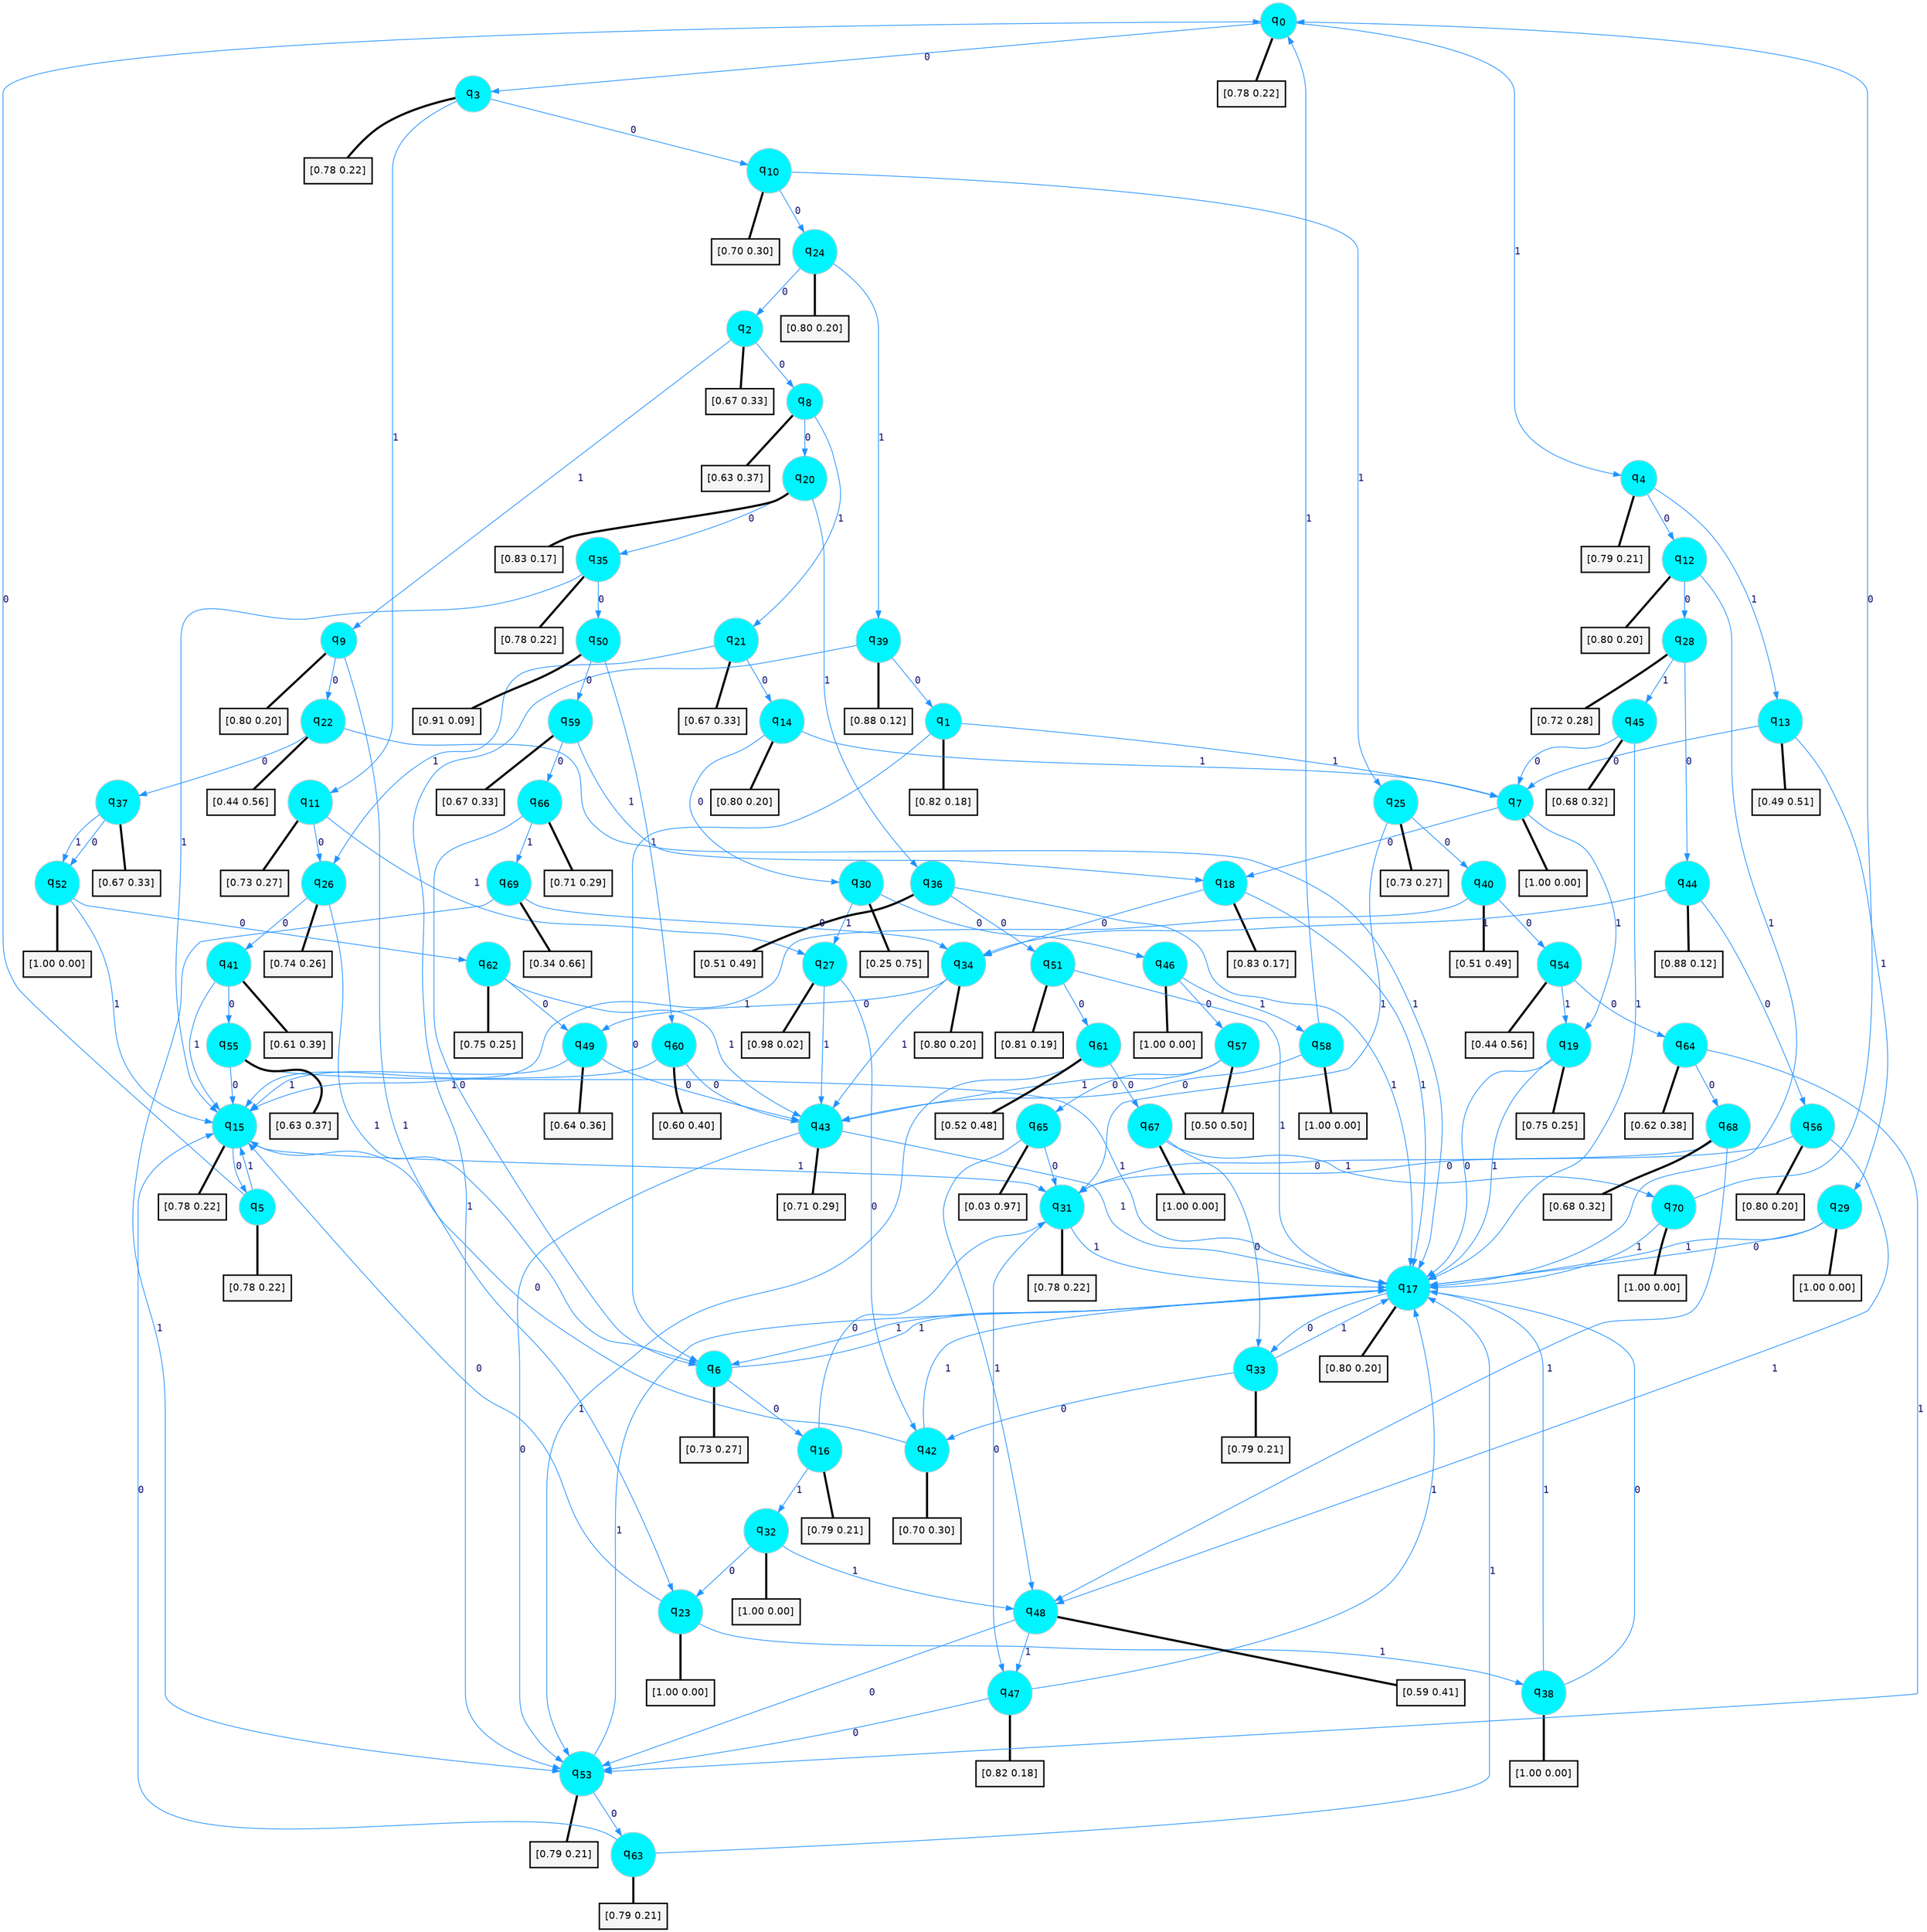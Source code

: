 digraph G {
graph [
bgcolor=transparent, dpi=300, rankdir=TD, size="40,25"];
node [
color=gray, fillcolor=turquoise1, fontcolor=black, fontname=Helvetica, fontsize=16, fontweight=bold, shape=circle, style=filled];
edge [
arrowsize=1, color=dodgerblue1, fontcolor=midnightblue, fontname=courier, fontweight=bold, penwidth=1, style=solid, weight=20];
0[label=<q<SUB>0</SUB>>];
1[label=<q<SUB>1</SUB>>];
2[label=<q<SUB>2</SUB>>];
3[label=<q<SUB>3</SUB>>];
4[label=<q<SUB>4</SUB>>];
5[label=<q<SUB>5</SUB>>];
6[label=<q<SUB>6</SUB>>];
7[label=<q<SUB>7</SUB>>];
8[label=<q<SUB>8</SUB>>];
9[label=<q<SUB>9</SUB>>];
10[label=<q<SUB>10</SUB>>];
11[label=<q<SUB>11</SUB>>];
12[label=<q<SUB>12</SUB>>];
13[label=<q<SUB>13</SUB>>];
14[label=<q<SUB>14</SUB>>];
15[label=<q<SUB>15</SUB>>];
16[label=<q<SUB>16</SUB>>];
17[label=<q<SUB>17</SUB>>];
18[label=<q<SUB>18</SUB>>];
19[label=<q<SUB>19</SUB>>];
20[label=<q<SUB>20</SUB>>];
21[label=<q<SUB>21</SUB>>];
22[label=<q<SUB>22</SUB>>];
23[label=<q<SUB>23</SUB>>];
24[label=<q<SUB>24</SUB>>];
25[label=<q<SUB>25</SUB>>];
26[label=<q<SUB>26</SUB>>];
27[label=<q<SUB>27</SUB>>];
28[label=<q<SUB>28</SUB>>];
29[label=<q<SUB>29</SUB>>];
30[label=<q<SUB>30</SUB>>];
31[label=<q<SUB>31</SUB>>];
32[label=<q<SUB>32</SUB>>];
33[label=<q<SUB>33</SUB>>];
34[label=<q<SUB>34</SUB>>];
35[label=<q<SUB>35</SUB>>];
36[label=<q<SUB>36</SUB>>];
37[label=<q<SUB>37</SUB>>];
38[label=<q<SUB>38</SUB>>];
39[label=<q<SUB>39</SUB>>];
40[label=<q<SUB>40</SUB>>];
41[label=<q<SUB>41</SUB>>];
42[label=<q<SUB>42</SUB>>];
43[label=<q<SUB>43</SUB>>];
44[label=<q<SUB>44</SUB>>];
45[label=<q<SUB>45</SUB>>];
46[label=<q<SUB>46</SUB>>];
47[label=<q<SUB>47</SUB>>];
48[label=<q<SUB>48</SUB>>];
49[label=<q<SUB>49</SUB>>];
50[label=<q<SUB>50</SUB>>];
51[label=<q<SUB>51</SUB>>];
52[label=<q<SUB>52</SUB>>];
53[label=<q<SUB>53</SUB>>];
54[label=<q<SUB>54</SUB>>];
55[label=<q<SUB>55</SUB>>];
56[label=<q<SUB>56</SUB>>];
57[label=<q<SUB>57</SUB>>];
58[label=<q<SUB>58</SUB>>];
59[label=<q<SUB>59</SUB>>];
60[label=<q<SUB>60</SUB>>];
61[label=<q<SUB>61</SUB>>];
62[label=<q<SUB>62</SUB>>];
63[label=<q<SUB>63</SUB>>];
64[label=<q<SUB>64</SUB>>];
65[label=<q<SUB>65</SUB>>];
66[label=<q<SUB>66</SUB>>];
67[label=<q<SUB>67</SUB>>];
68[label=<q<SUB>68</SUB>>];
69[label=<q<SUB>69</SUB>>];
70[label=<q<SUB>70</SUB>>];
71[label="[0.78 0.22]", shape=box,fontcolor=black, fontname=Helvetica, fontsize=14, penwidth=2, fillcolor=whitesmoke,color=black];
72[label="[0.82 0.18]", shape=box,fontcolor=black, fontname=Helvetica, fontsize=14, penwidth=2, fillcolor=whitesmoke,color=black];
73[label="[0.67 0.33]", shape=box,fontcolor=black, fontname=Helvetica, fontsize=14, penwidth=2, fillcolor=whitesmoke,color=black];
74[label="[0.78 0.22]", shape=box,fontcolor=black, fontname=Helvetica, fontsize=14, penwidth=2, fillcolor=whitesmoke,color=black];
75[label="[0.79 0.21]", shape=box,fontcolor=black, fontname=Helvetica, fontsize=14, penwidth=2, fillcolor=whitesmoke,color=black];
76[label="[0.78 0.22]", shape=box,fontcolor=black, fontname=Helvetica, fontsize=14, penwidth=2, fillcolor=whitesmoke,color=black];
77[label="[0.73 0.27]", shape=box,fontcolor=black, fontname=Helvetica, fontsize=14, penwidth=2, fillcolor=whitesmoke,color=black];
78[label="[1.00 0.00]", shape=box,fontcolor=black, fontname=Helvetica, fontsize=14, penwidth=2, fillcolor=whitesmoke,color=black];
79[label="[0.63 0.37]", shape=box,fontcolor=black, fontname=Helvetica, fontsize=14, penwidth=2, fillcolor=whitesmoke,color=black];
80[label="[0.80 0.20]", shape=box,fontcolor=black, fontname=Helvetica, fontsize=14, penwidth=2, fillcolor=whitesmoke,color=black];
81[label="[0.70 0.30]", shape=box,fontcolor=black, fontname=Helvetica, fontsize=14, penwidth=2, fillcolor=whitesmoke,color=black];
82[label="[0.73 0.27]", shape=box,fontcolor=black, fontname=Helvetica, fontsize=14, penwidth=2, fillcolor=whitesmoke,color=black];
83[label="[0.80 0.20]", shape=box,fontcolor=black, fontname=Helvetica, fontsize=14, penwidth=2, fillcolor=whitesmoke,color=black];
84[label="[0.49 0.51]", shape=box,fontcolor=black, fontname=Helvetica, fontsize=14, penwidth=2, fillcolor=whitesmoke,color=black];
85[label="[0.80 0.20]", shape=box,fontcolor=black, fontname=Helvetica, fontsize=14, penwidth=2, fillcolor=whitesmoke,color=black];
86[label="[0.78 0.22]", shape=box,fontcolor=black, fontname=Helvetica, fontsize=14, penwidth=2, fillcolor=whitesmoke,color=black];
87[label="[0.79 0.21]", shape=box,fontcolor=black, fontname=Helvetica, fontsize=14, penwidth=2, fillcolor=whitesmoke,color=black];
88[label="[0.80 0.20]", shape=box,fontcolor=black, fontname=Helvetica, fontsize=14, penwidth=2, fillcolor=whitesmoke,color=black];
89[label="[0.83 0.17]", shape=box,fontcolor=black, fontname=Helvetica, fontsize=14, penwidth=2, fillcolor=whitesmoke,color=black];
90[label="[0.75 0.25]", shape=box,fontcolor=black, fontname=Helvetica, fontsize=14, penwidth=2, fillcolor=whitesmoke,color=black];
91[label="[0.83 0.17]", shape=box,fontcolor=black, fontname=Helvetica, fontsize=14, penwidth=2, fillcolor=whitesmoke,color=black];
92[label="[0.67 0.33]", shape=box,fontcolor=black, fontname=Helvetica, fontsize=14, penwidth=2, fillcolor=whitesmoke,color=black];
93[label="[0.44 0.56]", shape=box,fontcolor=black, fontname=Helvetica, fontsize=14, penwidth=2, fillcolor=whitesmoke,color=black];
94[label="[1.00 0.00]", shape=box,fontcolor=black, fontname=Helvetica, fontsize=14, penwidth=2, fillcolor=whitesmoke,color=black];
95[label="[0.80 0.20]", shape=box,fontcolor=black, fontname=Helvetica, fontsize=14, penwidth=2, fillcolor=whitesmoke,color=black];
96[label="[0.73 0.27]", shape=box,fontcolor=black, fontname=Helvetica, fontsize=14, penwidth=2, fillcolor=whitesmoke,color=black];
97[label="[0.74 0.26]", shape=box,fontcolor=black, fontname=Helvetica, fontsize=14, penwidth=2, fillcolor=whitesmoke,color=black];
98[label="[0.98 0.02]", shape=box,fontcolor=black, fontname=Helvetica, fontsize=14, penwidth=2, fillcolor=whitesmoke,color=black];
99[label="[0.72 0.28]", shape=box,fontcolor=black, fontname=Helvetica, fontsize=14, penwidth=2, fillcolor=whitesmoke,color=black];
100[label="[1.00 0.00]", shape=box,fontcolor=black, fontname=Helvetica, fontsize=14, penwidth=2, fillcolor=whitesmoke,color=black];
101[label="[0.25 0.75]", shape=box,fontcolor=black, fontname=Helvetica, fontsize=14, penwidth=2, fillcolor=whitesmoke,color=black];
102[label="[0.78 0.22]", shape=box,fontcolor=black, fontname=Helvetica, fontsize=14, penwidth=2, fillcolor=whitesmoke,color=black];
103[label="[1.00 0.00]", shape=box,fontcolor=black, fontname=Helvetica, fontsize=14, penwidth=2, fillcolor=whitesmoke,color=black];
104[label="[0.79 0.21]", shape=box,fontcolor=black, fontname=Helvetica, fontsize=14, penwidth=2, fillcolor=whitesmoke,color=black];
105[label="[0.80 0.20]", shape=box,fontcolor=black, fontname=Helvetica, fontsize=14, penwidth=2, fillcolor=whitesmoke,color=black];
106[label="[0.78 0.22]", shape=box,fontcolor=black, fontname=Helvetica, fontsize=14, penwidth=2, fillcolor=whitesmoke,color=black];
107[label="[0.51 0.49]", shape=box,fontcolor=black, fontname=Helvetica, fontsize=14, penwidth=2, fillcolor=whitesmoke,color=black];
108[label="[0.67 0.33]", shape=box,fontcolor=black, fontname=Helvetica, fontsize=14, penwidth=2, fillcolor=whitesmoke,color=black];
109[label="[1.00 0.00]", shape=box,fontcolor=black, fontname=Helvetica, fontsize=14, penwidth=2, fillcolor=whitesmoke,color=black];
110[label="[0.88 0.12]", shape=box,fontcolor=black, fontname=Helvetica, fontsize=14, penwidth=2, fillcolor=whitesmoke,color=black];
111[label="[0.51 0.49]", shape=box,fontcolor=black, fontname=Helvetica, fontsize=14, penwidth=2, fillcolor=whitesmoke,color=black];
112[label="[0.61 0.39]", shape=box,fontcolor=black, fontname=Helvetica, fontsize=14, penwidth=2, fillcolor=whitesmoke,color=black];
113[label="[0.70 0.30]", shape=box,fontcolor=black, fontname=Helvetica, fontsize=14, penwidth=2, fillcolor=whitesmoke,color=black];
114[label="[0.71 0.29]", shape=box,fontcolor=black, fontname=Helvetica, fontsize=14, penwidth=2, fillcolor=whitesmoke,color=black];
115[label="[0.88 0.12]", shape=box,fontcolor=black, fontname=Helvetica, fontsize=14, penwidth=2, fillcolor=whitesmoke,color=black];
116[label="[0.68 0.32]", shape=box,fontcolor=black, fontname=Helvetica, fontsize=14, penwidth=2, fillcolor=whitesmoke,color=black];
117[label="[1.00 0.00]", shape=box,fontcolor=black, fontname=Helvetica, fontsize=14, penwidth=2, fillcolor=whitesmoke,color=black];
118[label="[0.82 0.18]", shape=box,fontcolor=black, fontname=Helvetica, fontsize=14, penwidth=2, fillcolor=whitesmoke,color=black];
119[label="[0.59 0.41]", shape=box,fontcolor=black, fontname=Helvetica, fontsize=14, penwidth=2, fillcolor=whitesmoke,color=black];
120[label="[0.64 0.36]", shape=box,fontcolor=black, fontname=Helvetica, fontsize=14, penwidth=2, fillcolor=whitesmoke,color=black];
121[label="[0.91 0.09]", shape=box,fontcolor=black, fontname=Helvetica, fontsize=14, penwidth=2, fillcolor=whitesmoke,color=black];
122[label="[0.81 0.19]", shape=box,fontcolor=black, fontname=Helvetica, fontsize=14, penwidth=2, fillcolor=whitesmoke,color=black];
123[label="[1.00 0.00]", shape=box,fontcolor=black, fontname=Helvetica, fontsize=14, penwidth=2, fillcolor=whitesmoke,color=black];
124[label="[0.79 0.21]", shape=box,fontcolor=black, fontname=Helvetica, fontsize=14, penwidth=2, fillcolor=whitesmoke,color=black];
125[label="[0.44 0.56]", shape=box,fontcolor=black, fontname=Helvetica, fontsize=14, penwidth=2, fillcolor=whitesmoke,color=black];
126[label="[0.63 0.37]", shape=box,fontcolor=black, fontname=Helvetica, fontsize=14, penwidth=2, fillcolor=whitesmoke,color=black];
127[label="[0.80 0.20]", shape=box,fontcolor=black, fontname=Helvetica, fontsize=14, penwidth=2, fillcolor=whitesmoke,color=black];
128[label="[0.50 0.50]", shape=box,fontcolor=black, fontname=Helvetica, fontsize=14, penwidth=2, fillcolor=whitesmoke,color=black];
129[label="[1.00 0.00]", shape=box,fontcolor=black, fontname=Helvetica, fontsize=14, penwidth=2, fillcolor=whitesmoke,color=black];
130[label="[0.67 0.33]", shape=box,fontcolor=black, fontname=Helvetica, fontsize=14, penwidth=2, fillcolor=whitesmoke,color=black];
131[label="[0.60 0.40]", shape=box,fontcolor=black, fontname=Helvetica, fontsize=14, penwidth=2, fillcolor=whitesmoke,color=black];
132[label="[0.52 0.48]", shape=box,fontcolor=black, fontname=Helvetica, fontsize=14, penwidth=2, fillcolor=whitesmoke,color=black];
133[label="[0.75 0.25]", shape=box,fontcolor=black, fontname=Helvetica, fontsize=14, penwidth=2, fillcolor=whitesmoke,color=black];
134[label="[0.79 0.21]", shape=box,fontcolor=black, fontname=Helvetica, fontsize=14, penwidth=2, fillcolor=whitesmoke,color=black];
135[label="[0.62 0.38]", shape=box,fontcolor=black, fontname=Helvetica, fontsize=14, penwidth=2, fillcolor=whitesmoke,color=black];
136[label="[0.03 0.97]", shape=box,fontcolor=black, fontname=Helvetica, fontsize=14, penwidth=2, fillcolor=whitesmoke,color=black];
137[label="[0.71 0.29]", shape=box,fontcolor=black, fontname=Helvetica, fontsize=14, penwidth=2, fillcolor=whitesmoke,color=black];
138[label="[1.00 0.00]", shape=box,fontcolor=black, fontname=Helvetica, fontsize=14, penwidth=2, fillcolor=whitesmoke,color=black];
139[label="[0.68 0.32]", shape=box,fontcolor=black, fontname=Helvetica, fontsize=14, penwidth=2, fillcolor=whitesmoke,color=black];
140[label="[0.34 0.66]", shape=box,fontcolor=black, fontname=Helvetica, fontsize=14, penwidth=2, fillcolor=whitesmoke,color=black];
141[label="[1.00 0.00]", shape=box,fontcolor=black, fontname=Helvetica, fontsize=14, penwidth=2, fillcolor=whitesmoke,color=black];
0->3 [label=0];
0->4 [label=1];
0->71 [arrowhead=none, penwidth=3,color=black];
1->6 [label=0];
1->7 [label=1];
1->72 [arrowhead=none, penwidth=3,color=black];
2->8 [label=0];
2->9 [label=1];
2->73 [arrowhead=none, penwidth=3,color=black];
3->10 [label=0];
3->11 [label=1];
3->74 [arrowhead=none, penwidth=3,color=black];
4->12 [label=0];
4->13 [label=1];
4->75 [arrowhead=none, penwidth=3,color=black];
5->0 [label=0];
5->15 [label=1];
5->76 [arrowhead=none, penwidth=3,color=black];
6->16 [label=0];
6->17 [label=1];
6->77 [arrowhead=none, penwidth=3,color=black];
7->18 [label=0];
7->19 [label=1];
7->78 [arrowhead=none, penwidth=3,color=black];
8->20 [label=0];
8->21 [label=1];
8->79 [arrowhead=none, penwidth=3,color=black];
9->22 [label=0];
9->23 [label=1];
9->80 [arrowhead=none, penwidth=3,color=black];
10->24 [label=0];
10->25 [label=1];
10->81 [arrowhead=none, penwidth=3,color=black];
11->26 [label=0];
11->27 [label=1];
11->82 [arrowhead=none, penwidth=3,color=black];
12->28 [label=0];
12->17 [label=1];
12->83 [arrowhead=none, penwidth=3,color=black];
13->7 [label=0];
13->29 [label=1];
13->84 [arrowhead=none, penwidth=3,color=black];
14->30 [label=0];
14->7 [label=1];
14->85 [arrowhead=none, penwidth=3,color=black];
15->5 [label=0];
15->31 [label=1];
15->86 [arrowhead=none, penwidth=3,color=black];
16->31 [label=0];
16->32 [label=1];
16->87 [arrowhead=none, penwidth=3,color=black];
17->33 [label=0];
17->6 [label=1];
17->88 [arrowhead=none, penwidth=3,color=black];
18->34 [label=0];
18->17 [label=1];
18->89 [arrowhead=none, penwidth=3,color=black];
19->17 [label=0];
19->17 [label=1];
19->90 [arrowhead=none, penwidth=3,color=black];
20->35 [label=0];
20->36 [label=1];
20->91 [arrowhead=none, penwidth=3,color=black];
21->14 [label=0];
21->26 [label=1];
21->92 [arrowhead=none, penwidth=3,color=black];
22->37 [label=0];
22->17 [label=1];
22->93 [arrowhead=none, penwidth=3,color=black];
23->15 [label=0];
23->38 [label=1];
23->94 [arrowhead=none, penwidth=3,color=black];
24->2 [label=0];
24->39 [label=1];
24->95 [arrowhead=none, penwidth=3,color=black];
25->40 [label=0];
25->31 [label=1];
25->96 [arrowhead=none, penwidth=3,color=black];
26->41 [label=0];
26->6 [label=1];
26->97 [arrowhead=none, penwidth=3,color=black];
27->42 [label=0];
27->43 [label=1];
27->98 [arrowhead=none, penwidth=3,color=black];
28->44 [label=0];
28->45 [label=1];
28->99 [arrowhead=none, penwidth=3,color=black];
29->17 [label=0];
29->17 [label=1];
29->100 [arrowhead=none, penwidth=3,color=black];
30->46 [label=0];
30->27 [label=1];
30->101 [arrowhead=none, penwidth=3,color=black];
31->47 [label=0];
31->17 [label=1];
31->102 [arrowhead=none, penwidth=3,color=black];
32->23 [label=0];
32->48 [label=1];
32->103 [arrowhead=none, penwidth=3,color=black];
33->42 [label=0];
33->17 [label=1];
33->104 [arrowhead=none, penwidth=3,color=black];
34->49 [label=0];
34->43 [label=1];
34->105 [arrowhead=none, penwidth=3,color=black];
35->50 [label=0];
35->15 [label=1];
35->106 [arrowhead=none, penwidth=3,color=black];
36->51 [label=0];
36->17 [label=1];
36->107 [arrowhead=none, penwidth=3,color=black];
37->52 [label=0];
37->52 [label=1];
37->108 [arrowhead=none, penwidth=3,color=black];
38->17 [label=0];
38->17 [label=1];
38->109 [arrowhead=none, penwidth=3,color=black];
39->1 [label=0];
39->53 [label=1];
39->110 [arrowhead=none, penwidth=3,color=black];
40->54 [label=0];
40->15 [label=1];
40->111 [arrowhead=none, penwidth=3,color=black];
41->55 [label=0];
41->15 [label=1];
41->112 [arrowhead=none, penwidth=3,color=black];
42->15 [label=0];
42->17 [label=1];
42->113 [arrowhead=none, penwidth=3,color=black];
43->53 [label=0];
43->17 [label=1];
43->114 [arrowhead=none, penwidth=3,color=black];
44->56 [label=0];
44->34 [label=1];
44->115 [arrowhead=none, penwidth=3,color=black];
45->7 [label=0];
45->17 [label=1];
45->116 [arrowhead=none, penwidth=3,color=black];
46->57 [label=0];
46->58 [label=1];
46->117 [arrowhead=none, penwidth=3,color=black];
47->53 [label=0];
47->17 [label=1];
47->118 [arrowhead=none, penwidth=3,color=black];
48->53 [label=0];
48->47 [label=1];
48->119 [arrowhead=none, penwidth=3,color=black];
49->43 [label=0];
49->15 [label=1];
49->120 [arrowhead=none, penwidth=3,color=black];
50->59 [label=0];
50->60 [label=1];
50->121 [arrowhead=none, penwidth=3,color=black];
51->61 [label=0];
51->17 [label=1];
51->122 [arrowhead=none, penwidth=3,color=black];
52->62 [label=0];
52->15 [label=1];
52->123 [arrowhead=none, penwidth=3,color=black];
53->63 [label=0];
53->17 [label=1];
53->124 [arrowhead=none, penwidth=3,color=black];
54->64 [label=0];
54->19 [label=1];
54->125 [arrowhead=none, penwidth=3,color=black];
55->15 [label=0];
55->17 [label=1];
55->126 [arrowhead=none, penwidth=3,color=black];
56->31 [label=0];
56->48 [label=1];
56->127 [arrowhead=none, penwidth=3,color=black];
57->65 [label=0];
57->43 [label=1];
57->128 [arrowhead=none, penwidth=3,color=black];
58->43 [label=0];
58->0 [label=1];
58->129 [arrowhead=none, penwidth=3,color=black];
59->66 [label=0];
59->18 [label=1];
59->130 [arrowhead=none, penwidth=3,color=black];
60->43 [label=0];
60->15 [label=1];
60->131 [arrowhead=none, penwidth=3,color=black];
61->67 [label=0];
61->53 [label=1];
61->132 [arrowhead=none, penwidth=3,color=black];
62->49 [label=0];
62->43 [label=1];
62->133 [arrowhead=none, penwidth=3,color=black];
63->15 [label=0];
63->17 [label=1];
63->134 [arrowhead=none, penwidth=3,color=black];
64->68 [label=0];
64->53 [label=1];
64->135 [arrowhead=none, penwidth=3,color=black];
65->31 [label=0];
65->48 [label=1];
65->136 [arrowhead=none, penwidth=3,color=black];
66->6 [label=0];
66->69 [label=1];
66->137 [arrowhead=none, penwidth=3,color=black];
67->33 [label=0];
67->70 [label=1];
67->138 [arrowhead=none, penwidth=3,color=black];
68->31 [label=0];
68->48 [label=1];
68->139 [arrowhead=none, penwidth=3,color=black];
69->34 [label=0];
69->53 [label=1];
69->140 [arrowhead=none, penwidth=3,color=black];
70->0 [label=0];
70->17 [label=1];
70->141 [arrowhead=none, penwidth=3,color=black];
}

